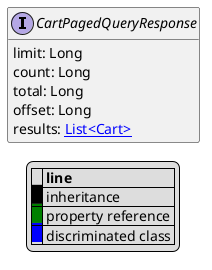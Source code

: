 @startuml

hide empty fields
hide empty methods
legend
|= |= line |
|<back:black>   </back>| inheritance |
|<back:green>   </back>| property reference |
|<back:blue>   </back>| discriminated class |
endlegend
interface CartPagedQueryResponse [[CartPagedQueryResponse.svg]]  {
    limit: Long
    count: Long
    total: Long
    offset: Long
    results: [[Cart.svg List<Cart>]]
}






@enduml
